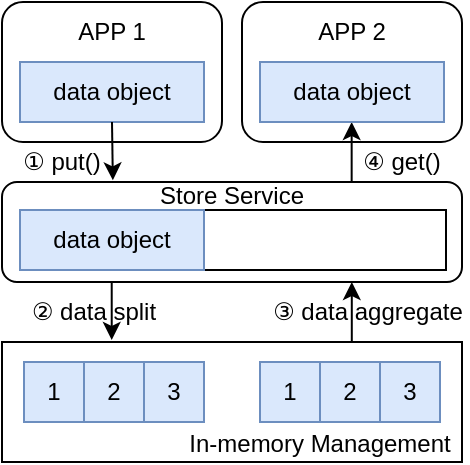 <mxfile version="24.0.0" type="github">
  <diagram name="第 1 页" id="nZvxH7w5AsVt7NXYHQpJ">
    <mxGraphModel dx="683" dy="355" grid="1" gridSize="10" guides="1" tooltips="1" connect="1" arrows="1" fold="1" page="1" pageScale="1" pageWidth="827" pageHeight="1169" math="0" shadow="0">
      <root>
        <mxCell id="0" />
        <mxCell id="1" parent="0" />
        <mxCell id="jzX_UuQLZBZfVj5i4pSM-1" value="" style="rounded=0;whiteSpace=wrap;html=1;" parent="1" vertex="1">
          <mxGeometry x="270" y="380" width="230" height="60" as="geometry" />
        </mxCell>
        <mxCell id="-SovKoIp5LsbcOG4gcVD-1" value="" style="rounded=1;whiteSpace=wrap;html=1;" vertex="1" parent="1">
          <mxGeometry x="270" y="210" width="110" height="70" as="geometry" />
        </mxCell>
        <mxCell id="-SovKoIp5LsbcOG4gcVD-2" value="" style="rounded=1;whiteSpace=wrap;html=1;" vertex="1" parent="1">
          <mxGeometry x="390" y="210" width="110" height="70" as="geometry" />
        </mxCell>
        <mxCell id="-SovKoIp5LsbcOG4gcVD-5" value="APP 1" style="text;html=1;align=center;verticalAlign=middle;whiteSpace=wrap;rounded=0;" vertex="1" parent="1">
          <mxGeometry x="295" y="210" width="60" height="30" as="geometry" />
        </mxCell>
        <mxCell id="-SovKoIp5LsbcOG4gcVD-10" value="APP 2" style="text;html=1;align=center;verticalAlign=middle;whiteSpace=wrap;rounded=0;" vertex="1" parent="1">
          <mxGeometry x="415" y="210" width="60" height="30" as="geometry" />
        </mxCell>
        <mxCell id="-SovKoIp5LsbcOG4gcVD-11" value="data object" style="rounded=0;whiteSpace=wrap;html=1;fillColor=#dae8fc;strokeColor=#6c8ebf;" vertex="1" parent="1">
          <mxGeometry x="279" y="240" width="92" height="30" as="geometry" />
        </mxCell>
        <mxCell id="-SovKoIp5LsbcOG4gcVD-15" value="" style="rounded=1;whiteSpace=wrap;html=1;" vertex="1" parent="1">
          <mxGeometry x="270" y="300" width="230" height="50" as="geometry" />
        </mxCell>
        <mxCell id="-SovKoIp5LsbcOG4gcVD-16" value="Store Service" style="text;html=1;align=center;verticalAlign=middle;whiteSpace=wrap;rounded=0;" vertex="1" parent="1">
          <mxGeometry x="345" y="292" width="80" height="30" as="geometry" />
        </mxCell>
        <mxCell id="-SovKoIp5LsbcOG4gcVD-18" value="" style="endArrow=classic;html=1;rounded=0;entryX=0.241;entryY=-0.017;entryDx=0;entryDy=0;entryPerimeter=0;" edge="1" parent="1" target="-SovKoIp5LsbcOG4gcVD-15">
          <mxGeometry width="50" height="50" relative="1" as="geometry">
            <mxPoint x="325" y="270" as="sourcePoint" />
            <mxPoint x="500" y="300" as="targetPoint" />
          </mxGeometry>
        </mxCell>
        <mxCell id="-SovKoIp5LsbcOG4gcVD-21" value="" style="rounded=0;whiteSpace=wrap;html=1;" vertex="1" parent="1">
          <mxGeometry x="370" y="314" width="122" height="30" as="geometry" />
        </mxCell>
        <mxCell id="-SovKoIp5LsbcOG4gcVD-23" value="" style="endArrow=classic;html=1;rounded=0;entryX=0.25;entryY=1;entryDx=0;entryDy=0;exitX=0.627;exitY=0;exitDx=0;exitDy=0;exitPerimeter=0;" edge="1" parent="1">
          <mxGeometry width="50" height="50" relative="1" as="geometry">
            <mxPoint x="444.83" y="300" as="sourcePoint" />
            <mxPoint x="444.83" y="270" as="targetPoint" />
          </mxGeometry>
        </mxCell>
        <mxCell id="-SovKoIp5LsbcOG4gcVD-24" value="In-memory Management" style="text;html=1;align=center;verticalAlign=middle;whiteSpace=wrap;rounded=0;" vertex="1" parent="1">
          <mxGeometry x="358" y="426" width="142" height="10" as="geometry" />
        </mxCell>
        <mxCell id="-SovKoIp5LsbcOG4gcVD-26" value="① put()" style="text;html=1;align=center;verticalAlign=middle;whiteSpace=wrap;rounded=0;" vertex="1" parent="1">
          <mxGeometry x="270" y="275" width="60" height="30" as="geometry" />
        </mxCell>
        <mxCell id="-SovKoIp5LsbcOG4gcVD-27" value="④ get()" style="text;html=1;align=center;verticalAlign=middle;whiteSpace=wrap;rounded=0;" vertex="1" parent="1">
          <mxGeometry x="440" y="275" width="60" height="30" as="geometry" />
        </mxCell>
        <mxCell id="-SovKoIp5LsbcOG4gcVD-28" value="" style="endArrow=classic;html=1;rounded=0;entryX=0.241;entryY=-0.017;entryDx=0;entryDy=0;entryPerimeter=0;" edge="1" parent="1">
          <mxGeometry width="50" height="50" relative="1" as="geometry">
            <mxPoint x="324.86" y="350" as="sourcePoint" />
            <mxPoint x="324.86" y="379" as="targetPoint" />
          </mxGeometry>
        </mxCell>
        <mxCell id="-SovKoIp5LsbcOG4gcVD-29" value="data object" style="rounded=0;whiteSpace=wrap;html=1;fillColor=#dae8fc;strokeColor=#6c8ebf;" vertex="1" parent="1">
          <mxGeometry x="399" y="240" width="92" height="30" as="geometry" />
        </mxCell>
        <mxCell id="-SovKoIp5LsbcOG4gcVD-30" value="data object" style="rounded=0;whiteSpace=wrap;html=1;fillColor=#dae8fc;strokeColor=#6c8ebf;" vertex="1" parent="1">
          <mxGeometry x="279" y="314" width="92" height="30" as="geometry" />
        </mxCell>
        <mxCell id="-SovKoIp5LsbcOG4gcVD-31" value="1" style="rounded=0;whiteSpace=wrap;html=1;fillColor=#dae8fc;strokeColor=#6c8ebf;" vertex="1" parent="1">
          <mxGeometry x="281" y="390" width="30" height="30" as="geometry" />
        </mxCell>
        <mxCell id="-SovKoIp5LsbcOG4gcVD-32" value="2" style="rounded=0;whiteSpace=wrap;html=1;fillColor=#dae8fc;strokeColor=#6c8ebf;" vertex="1" parent="1">
          <mxGeometry x="311" y="390" width="30" height="30" as="geometry" />
        </mxCell>
        <mxCell id="-SovKoIp5LsbcOG4gcVD-33" value="3" style="rounded=0;whiteSpace=wrap;html=1;fillColor=#dae8fc;strokeColor=#6c8ebf;" vertex="1" parent="1">
          <mxGeometry x="341" y="390" width="30" height="30" as="geometry" />
        </mxCell>
        <mxCell id="-SovKoIp5LsbcOG4gcVD-34" value="② data split" style="text;html=1;align=center;verticalAlign=middle;whiteSpace=wrap;rounded=0;" vertex="1" parent="1">
          <mxGeometry x="281" y="350" width="70" height="30" as="geometry" />
        </mxCell>
        <mxCell id="-SovKoIp5LsbcOG4gcVD-35" value="" style="endArrow=classic;html=1;rounded=0;entryX=0.25;entryY=1;entryDx=0;entryDy=0;exitX=0.627;exitY=0;exitDx=0;exitDy=0;exitPerimeter=0;" edge="1" parent="1">
          <mxGeometry width="50" height="50" relative="1" as="geometry">
            <mxPoint x="444.9" y="380" as="sourcePoint" />
            <mxPoint x="444.9" y="350" as="targetPoint" />
          </mxGeometry>
        </mxCell>
        <mxCell id="-SovKoIp5LsbcOG4gcVD-36" value="③ data aggregate" style="text;html=1;align=center;verticalAlign=middle;whiteSpace=wrap;rounded=0;" vertex="1" parent="1">
          <mxGeometry x="403" y="350" width="100" height="30" as="geometry" />
        </mxCell>
        <mxCell id="-SovKoIp5LsbcOG4gcVD-37" value="1" style="rounded=0;whiteSpace=wrap;html=1;fillColor=#dae8fc;strokeColor=#6c8ebf;" vertex="1" parent="1">
          <mxGeometry x="399" y="390" width="30" height="30" as="geometry" />
        </mxCell>
        <mxCell id="-SovKoIp5LsbcOG4gcVD-38" value="2" style="rounded=0;whiteSpace=wrap;html=1;fillColor=#dae8fc;strokeColor=#6c8ebf;" vertex="1" parent="1">
          <mxGeometry x="429" y="390" width="30" height="30" as="geometry" />
        </mxCell>
        <mxCell id="-SovKoIp5LsbcOG4gcVD-39" value="3" style="rounded=0;whiteSpace=wrap;html=1;fillColor=#dae8fc;strokeColor=#6c8ebf;" vertex="1" parent="1">
          <mxGeometry x="459" y="390" width="30" height="30" as="geometry" />
        </mxCell>
      </root>
    </mxGraphModel>
  </diagram>
</mxfile>
